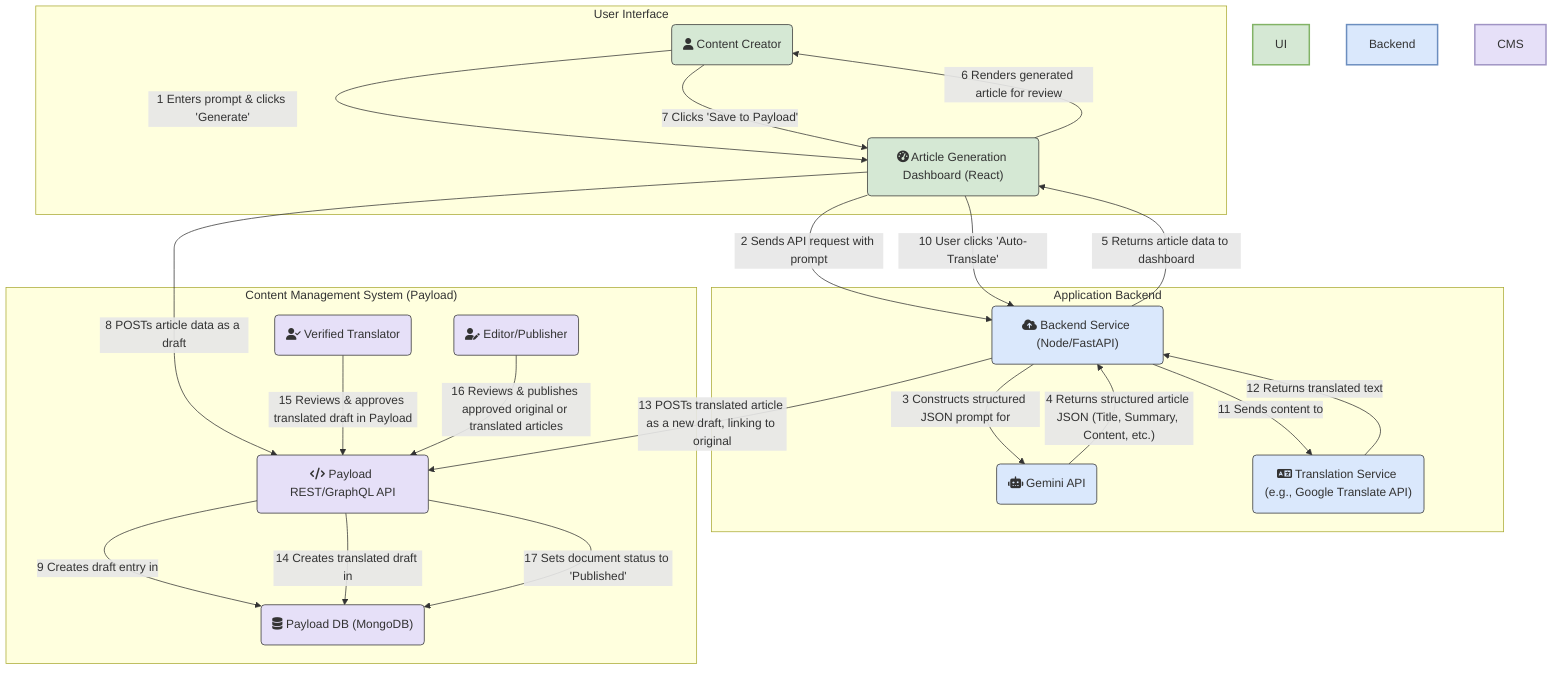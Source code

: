 flowchart TD
    %% -------------------
    %% Node Definitions
    %% -------------------

    subgraph "User Interface"
        style UI fill:#D5E8D4,stroke:#82B366,color:#333,stroke-width:2px
        USER("fa:fa-user Content Creator"):::uiStyle
        DASH("fa:fa-tachometer-alt Article Generation Dashboard (React)"):::uiStyle
    end

    subgraph "Application Backend"
        style Backend fill:#DAE8FC,stroke:#6C8EBF,color:#333,stroke-width:2px
        API("fa:fa-cloud-arrow-up Backend Service (Node/FastAPI)"):::backendStyle
        LLM("fa:fa-robot Gemini API"):::backendStyle
        TRANSLATE("fa:fa-language Translation Service (e.g., Google Translate API)"):::backendStyle
    end

    subgraph "Content Management System (Payload)"
        style CMS fill:#E6E0F8,stroke:#A094C4,color:#333,stroke-width:2px
        PAYLOAD_API("fa:fa-code Payload REST/GraphQL API"):::cmsStyle
        PAYLOAD_DB("fa:fa-database Payload DB (MongoDB)"):::cmsStyle
        EDITOR("fa:fa-user-edit Editor/Publisher"):::cmsStyle
        TRANSLATOR("fa:fa-user-check Verified Translator"):::cmsStyle
    end

    %% -------------------
    %% Connection Definitions
    %% -------------------

    %% Flow 1: Article Generation
    USER -- "1 Enters prompt & clicks 'Generate'" --> DASH
    DASH -- "2 Sends API request with prompt" --> API
    API -- "3 Constructs structured JSON prompt for" --> LLM
    LLM -- "4 Returns structured article JSON (Title, Summary, Content, etc.)" --> API
    API -- "5 Returns article data to dashboard" --> DASH
    DASH -- "6 Renders generated article for review" --> USER

    %% Flow 2: Save Original Language Draft to CMS
    USER -- "7 Clicks 'Save to Payload'" --> DASH
    DASH -- "8 POSTs article data as a draft" --> PAYLOAD_API
    PAYLOAD_API -- "9 Creates draft entry in" --> PAYLOAD_DB

    %% Flow 3: Auto-Translation and Draft Creation
    DASH -- "10 User clicks 'Auto-Translate'" --> API
    API -- "11 Sends content to" --> TRANSLATE
    TRANSLATE -- "12 Returns translated text" --> API
    API -- "13 POSTs translated article as a new draft, linking to original" --> PAYLOAD_API
    PAYLOAD_API -- "14 Creates translated draft in" --> PAYLOAD_DB

    %% Flow 4: Publishing Workflow
    TRANSLATOR -- "15 Reviews & approves translated draft in Payload" --> PAYLOAD_API
    EDITOR -- "16 Reviews & publishes approved original or translated articles" --> PAYLOAD_API
    PAYLOAD_API -- "17 Sets document status to 'Published'" --> PAYLOAD_DB

    %% -------------------
    %% Class-Based Styling
    %% -------------------
    classDef uiStyle fill:#D5E8D4,stroke:#333,color:#333
    classDef backendStyle fill:#DAE8FC,stroke:#333,color:#333
    classDef cmsStyle fill:#E6E0F8,stroke:#333,color:#333
